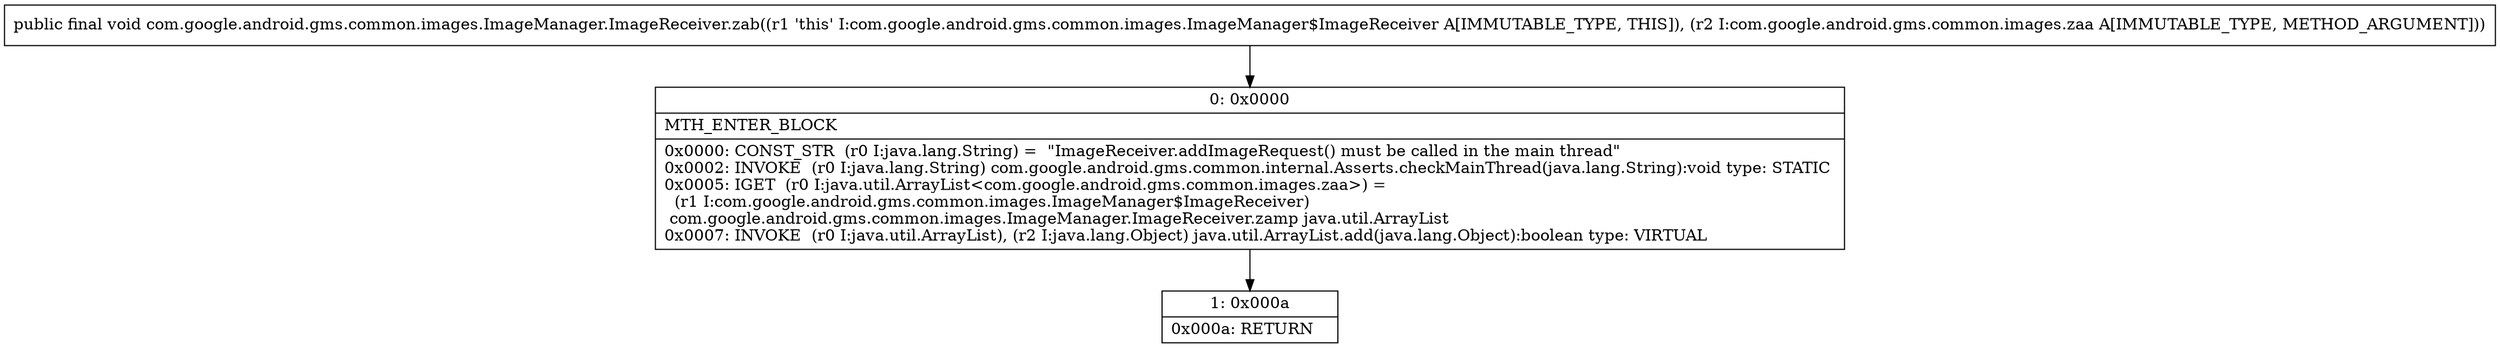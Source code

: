 digraph "CFG forcom.google.android.gms.common.images.ImageManager.ImageReceiver.zab(Lcom\/google\/android\/gms\/common\/images\/zaa;)V" {
Node_0 [shape=record,label="{0\:\ 0x0000|MTH_ENTER_BLOCK\l|0x0000: CONST_STR  (r0 I:java.lang.String) =  \"ImageReceiver.addImageRequest() must be called in the main thread\" \l0x0002: INVOKE  (r0 I:java.lang.String) com.google.android.gms.common.internal.Asserts.checkMainThread(java.lang.String):void type: STATIC \l0x0005: IGET  (r0 I:java.util.ArrayList\<com.google.android.gms.common.images.zaa\>) = \l  (r1 I:com.google.android.gms.common.images.ImageManager$ImageReceiver)\l com.google.android.gms.common.images.ImageManager.ImageReceiver.zamp java.util.ArrayList \l0x0007: INVOKE  (r0 I:java.util.ArrayList), (r2 I:java.lang.Object) java.util.ArrayList.add(java.lang.Object):boolean type: VIRTUAL \l}"];
Node_1 [shape=record,label="{1\:\ 0x000a|0x000a: RETURN   \l}"];
MethodNode[shape=record,label="{public final void com.google.android.gms.common.images.ImageManager.ImageReceiver.zab((r1 'this' I:com.google.android.gms.common.images.ImageManager$ImageReceiver A[IMMUTABLE_TYPE, THIS]), (r2 I:com.google.android.gms.common.images.zaa A[IMMUTABLE_TYPE, METHOD_ARGUMENT])) }"];
MethodNode -> Node_0;
Node_0 -> Node_1;
}

